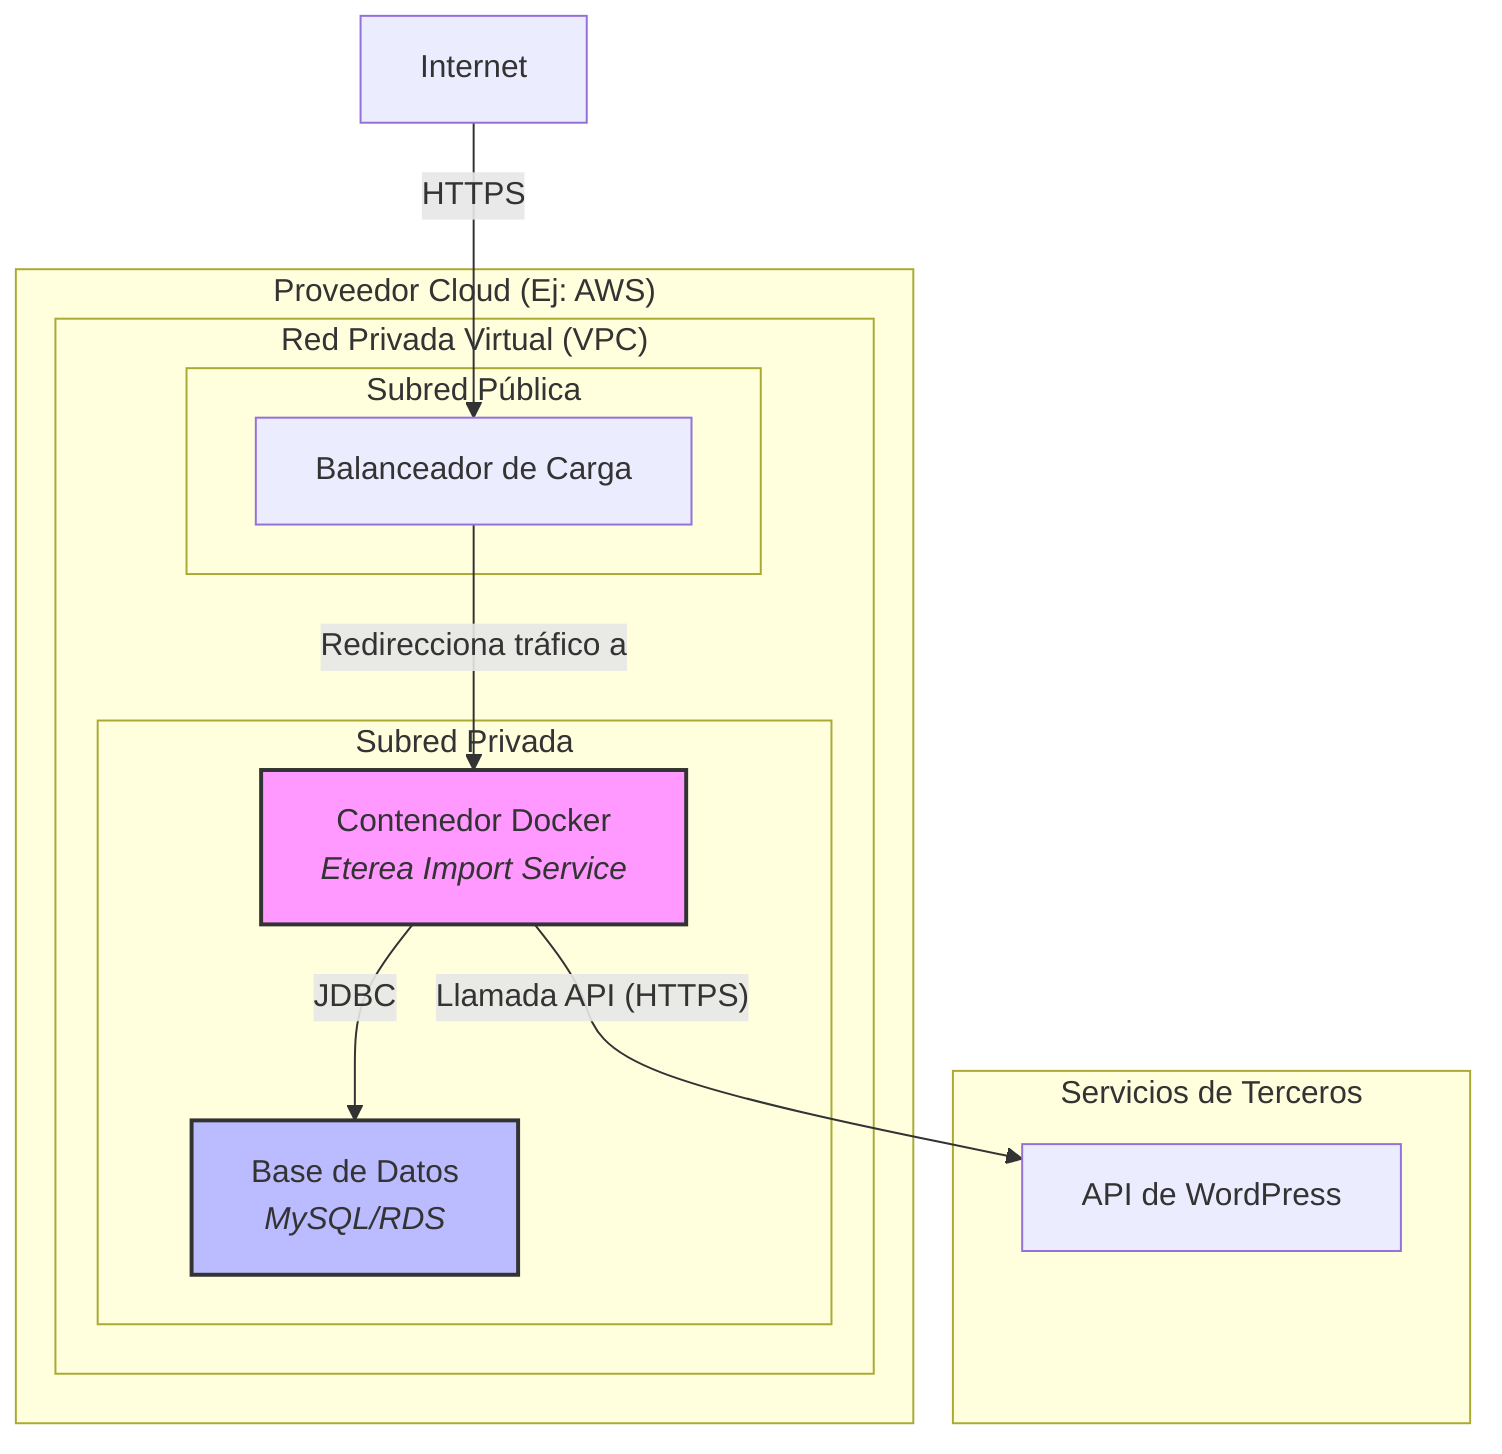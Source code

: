graph TD
    subgraph "Proveedor Cloud (Ej: AWS)"
        subgraph "Red Privada Virtual (VPC)"
            subgraph "Subred Pública"
                C[Balanceador de Carga]
            end
            subgraph "Subred Privada"
                A["Contenedor Docker <br><i>Eterea Import Service</i>"]
                B["Base de Datos <br><i>MySQL/RDS</i>"]
                A -- "JDBC" --> B
            end
        end
    end

    D[Internet] -- "HTTPS" --> C
    C -- "Redirecciona tráfico a" --> A

    subgraph "Servicios de Terceros"
        E["API de WordPress"]
    end

    A -- "Llamada API (HTTPS)" --> E

    style A fill:#f9f,stroke:#333,stroke-width:2px
    style B fill:#bbf,stroke:#333,stroke-width:2px